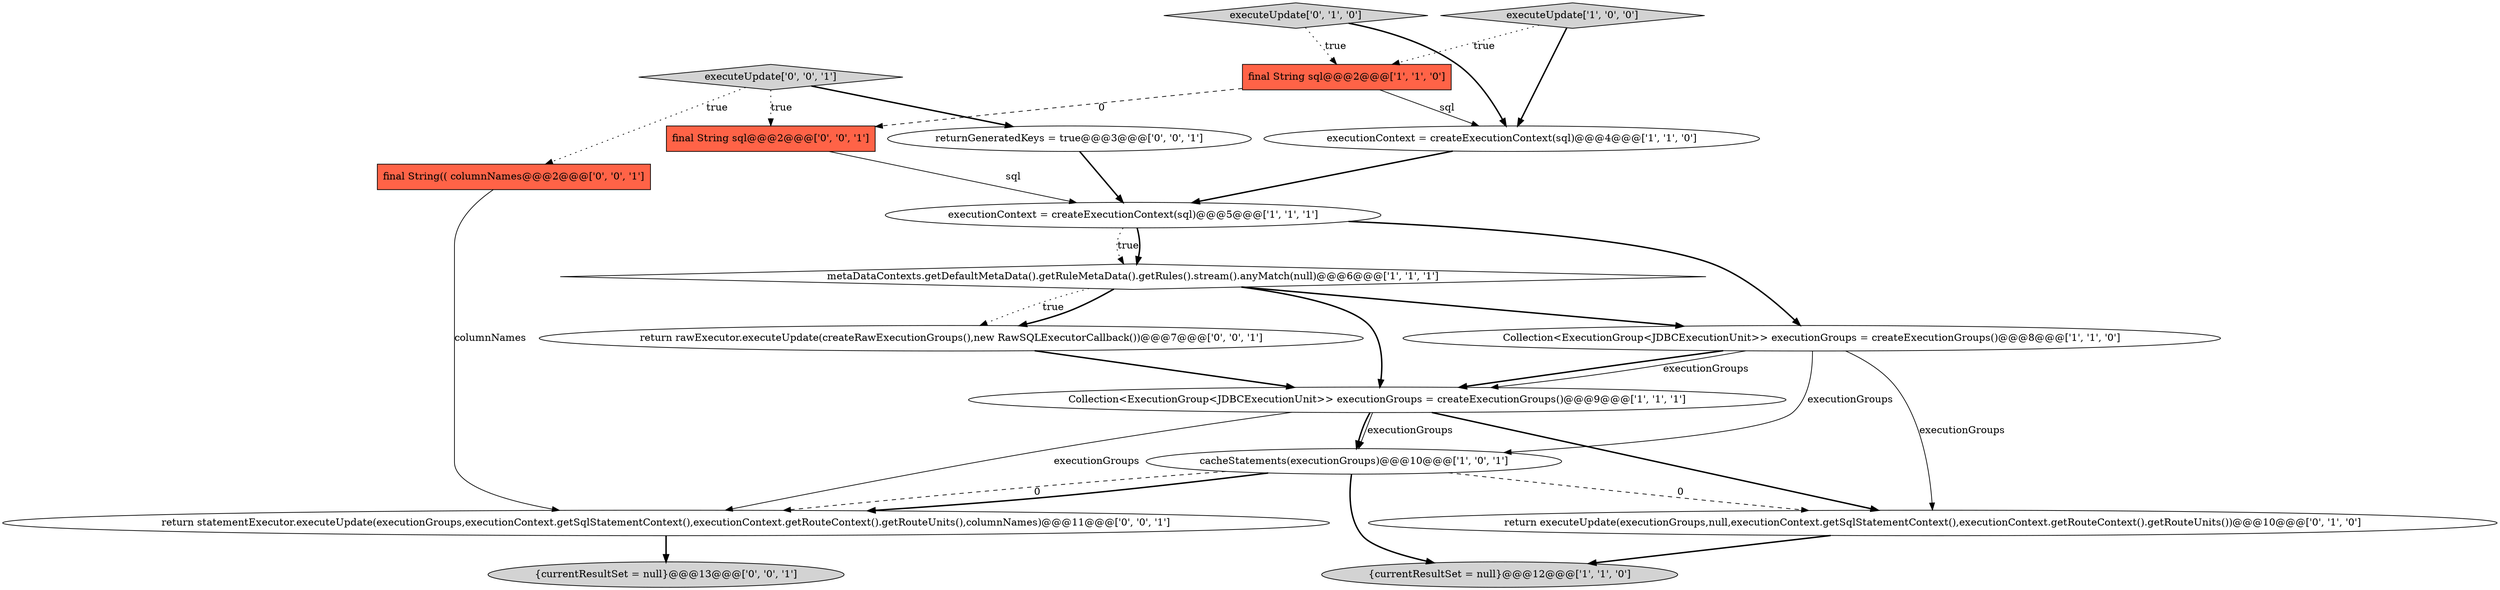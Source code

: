digraph {
17 [style = filled, label = "executeUpdate['0', '0', '1']", fillcolor = lightgray, shape = diamond image = "AAA0AAABBB3BBB"];
15 [style = filled, label = "return rawExecutor.executeUpdate(createRawExecutionGroups(),new RawSQLExecutorCallback())@@@7@@@['0', '0', '1']", fillcolor = white, shape = ellipse image = "AAA0AAABBB3BBB"];
7 [style = filled, label = "cacheStatements(executionGroups)@@@10@@@['1', '0', '1']", fillcolor = white, shape = ellipse image = "AAA0AAABBB1BBB"];
16 [style = filled, label = "{currentResultSet = null}@@@13@@@['0', '0', '1']", fillcolor = lightgray, shape = ellipse image = "AAA0AAABBB3BBB"];
3 [style = filled, label = "Collection<ExecutionGroup<JDBCExecutionUnit>> executionGroups = createExecutionGroups()@@@8@@@['1', '1', '0']", fillcolor = white, shape = ellipse image = "AAA0AAABBB1BBB"];
0 [style = filled, label = "executionContext = createExecutionContext(sql)@@@5@@@['1', '1', '1']", fillcolor = white, shape = ellipse image = "AAA0AAABBB1BBB"];
13 [style = filled, label = "returnGeneratedKeys = true@@@3@@@['0', '0', '1']", fillcolor = white, shape = ellipse image = "AAA0AAABBB3BBB"];
5 [style = filled, label = "{currentResultSet = null}@@@12@@@['1', '1', '0']", fillcolor = lightgray, shape = ellipse image = "AAA0AAABBB1BBB"];
14 [style = filled, label = "return statementExecutor.executeUpdate(executionGroups,executionContext.getSqlStatementContext(),executionContext.getRouteContext().getRouteUnits(),columnNames)@@@11@@@['0', '0', '1']", fillcolor = white, shape = ellipse image = "AAA0AAABBB3BBB"];
1 [style = filled, label = "executionContext = createExecutionContext(sql)@@@4@@@['1', '1', '0']", fillcolor = white, shape = ellipse image = "AAA0AAABBB1BBB"];
11 [style = filled, label = "final String(( columnNames@@@2@@@['0', '0', '1']", fillcolor = tomato, shape = box image = "AAA0AAABBB3BBB"];
10 [style = filled, label = "executeUpdate['0', '1', '0']", fillcolor = lightgray, shape = diamond image = "AAA0AAABBB2BBB"];
9 [style = filled, label = "return executeUpdate(executionGroups,null,executionContext.getSqlStatementContext(),executionContext.getRouteContext().getRouteUnits())@@@10@@@['0', '1', '0']", fillcolor = white, shape = ellipse image = "AAA1AAABBB2BBB"];
12 [style = filled, label = "final String sql@@@2@@@['0', '0', '1']", fillcolor = tomato, shape = box image = "AAA0AAABBB3BBB"];
6 [style = filled, label = "Collection<ExecutionGroup<JDBCExecutionUnit>> executionGroups = createExecutionGroups()@@@9@@@['1', '1', '1']", fillcolor = white, shape = ellipse image = "AAA0AAABBB1BBB"];
2 [style = filled, label = "metaDataContexts.getDefaultMetaData().getRuleMetaData().getRules().stream().anyMatch(null)@@@6@@@['1', '1', '1']", fillcolor = white, shape = diamond image = "AAA0AAABBB1BBB"];
4 [style = filled, label = "final String sql@@@2@@@['1', '1', '0']", fillcolor = tomato, shape = box image = "AAA0AAABBB1BBB"];
8 [style = filled, label = "executeUpdate['1', '0', '0']", fillcolor = lightgray, shape = diamond image = "AAA0AAABBB1BBB"];
0->2 [style = dotted, label="true"];
12->0 [style = solid, label="sql"];
4->12 [style = dashed, label="0"];
14->16 [style = bold, label=""];
13->0 [style = bold, label=""];
4->1 [style = solid, label="sql"];
0->3 [style = bold, label=""];
15->6 [style = bold, label=""];
6->7 [style = solid, label="executionGroups"];
3->6 [style = bold, label=""];
2->3 [style = bold, label=""];
6->9 [style = bold, label=""];
8->1 [style = bold, label=""];
7->14 [style = bold, label=""];
10->1 [style = bold, label=""];
7->9 [style = dashed, label="0"];
3->6 [style = solid, label="executionGroups"];
17->12 [style = dotted, label="true"];
2->15 [style = dotted, label="true"];
10->4 [style = dotted, label="true"];
3->7 [style = solid, label="executionGroups"];
3->9 [style = solid, label="executionGroups"];
17->13 [style = bold, label=""];
7->5 [style = bold, label=""];
2->6 [style = bold, label=""];
17->11 [style = dotted, label="true"];
7->14 [style = dashed, label="0"];
0->2 [style = bold, label=""];
6->7 [style = bold, label=""];
9->5 [style = bold, label=""];
8->4 [style = dotted, label="true"];
2->15 [style = bold, label=""];
6->14 [style = solid, label="executionGroups"];
11->14 [style = solid, label="columnNames"];
1->0 [style = bold, label=""];
}

